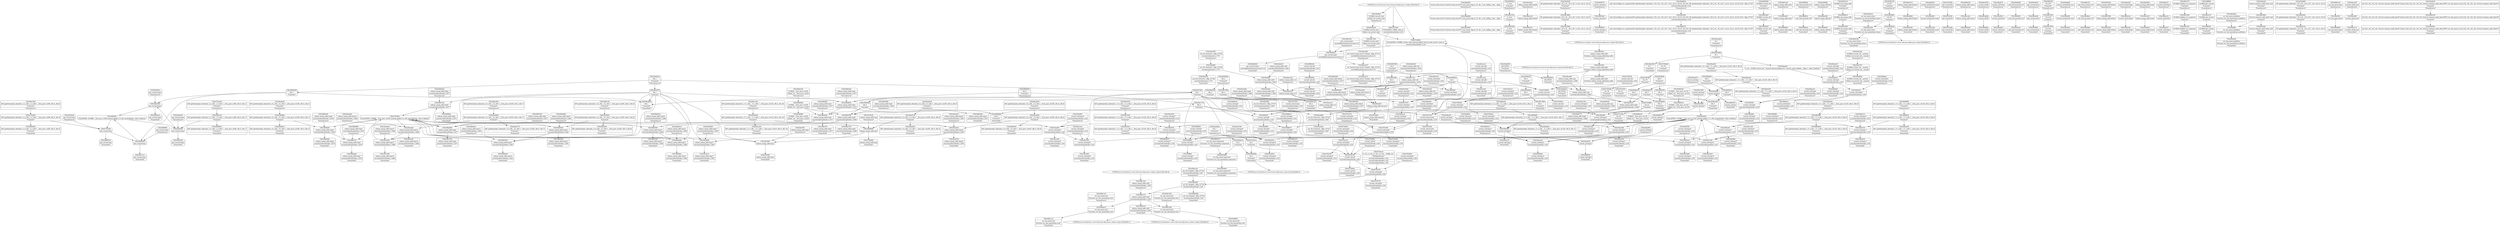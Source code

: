 digraph {
	CE0x56bb550 [shape=record,shape=Mrecord,label="{CE0x56bb550|current_sid:tmp|*SummSink*}"]
	CE0x56ebf50 [shape=record,shape=Mrecord,label="{CE0x56ebf50|%struct.task_struct*_(%struct.task_struct**)*_asm_movq_%gs:$_1:P_,$0_,_r,im,_dirflag_,_fpsr_,_flags_|*SummSource*}"]
	CE0x56a29f0 [shape=record,shape=Mrecord,label="{CE0x56a29f0|current_sid:tmp3|*SummSource*}"]
	CE0x56c7770 [shape=record,shape=Mrecord,label="{CE0x56c7770|i64_0|*Constant*}"]
	CE0x56eec90 [shape=record,shape=Mrecord,label="{CE0x56eec90|current_sid:tmp8|security/selinux/hooks.c,218|*SummSource*}"]
	CE0x5700830 [shape=record,shape=Mrecord,label="{CE0x5700830|current_sid:cred|security/selinux/hooks.c,218|*SummSink*}"]
	CE0x56ce040 [shape=record,shape=Mrecord,label="{CE0x56ce040|_ret_i32_%retval.0,_!dbg_!27727|security/selinux/hooks.c,3287|*SummSink*}"]
	CE0x56b58c0 [shape=record,shape=Mrecord,label="{CE0x56b58c0|i1_true|*Constant*|*SummSource*}"]
	CE0x56eb150 [shape=record,shape=Mrecord,label="{CE0x56eb150|current_sid:tmp13|security/selinux/hooks.c,218}"]
	CE0x6d55040 [shape=record,shape=Mrecord,label="{CE0x6d55040|selinux_mmap_addr:tobool|security/selinux/hooks.c,3277}"]
	CE0x56a3a30 [shape=record,shape=Mrecord,label="{CE0x56a3a30|selinux_mmap_addr:if.end4}"]
	"CONST[source:0(mediator),value:2(dynamic)][purpose:{object,subject}][SnkIdx:0]"
	CE0x56acd00 [shape=record,shape=Mrecord,label="{CE0x56acd00|selinux_mmap_addr:cmp|security/selinux/hooks.c,3280|*SummSource*}"]
	CE0x56b8b90 [shape=record,shape=Mrecord,label="{CE0x56b8b90|selinux_mmap_addr:tmp6|security/selinux/hooks.c,3278}"]
	CE0x56c5990 [shape=record,shape=Mrecord,label="{CE0x56c5990|i8*_getelementptr_inbounds_(_45_x_i8_,_45_x_i8_*_.str12,_i32_0,_i32_0)|*Constant*|*SummSink*}"]
	CE0x56bd830 [shape=record,shape=Mrecord,label="{CE0x56bd830|i64_65536|*Constant*}"]
	CE0x56b4b40 [shape=record,shape=Mrecord,label="{CE0x56b4b40|selinux_mmap_addr:tmp6|security/selinux/hooks.c,3278|*SummSink*}"]
	CE0x56b0e10 [shape=record,shape=Mrecord,label="{CE0x56b0e10|avc_has_perm:ssid|Function::avc_has_perm&Arg::ssid::}"]
	CE0x56b74a0 [shape=record,shape=Mrecord,label="{CE0x56b74a0|selinux_mmap_addr:tmp5|security/selinux/hooks.c,3277}"]
	CE0x5695570 [shape=record,shape=Mrecord,label="{CE0x5695570|current_sid:entry|*SummSource*}"]
	CE0x56e8070 [shape=record,shape=Mrecord,label="{CE0x56e8070|_call_void_lockdep_rcu_suspicious(i8*_getelementptr_inbounds_(_25_x_i8_,_25_x_i8_*_.str3,_i32_0,_i32_0),_i32_218,_i8*_getelementptr_inbounds_(_45_x_i8_,_45_x_i8_*_.str12,_i32_0,_i32_0))_#10,_!dbg_!27727|security/selinux/hooks.c,218|*SummSink*}"]
	CE0x56ee2e0 [shape=record,shape=Mrecord,label="{CE0x56ee2e0|i64*_getelementptr_inbounds_(_11_x_i64_,_11_x_i64_*___llvm_gcov_ctr125,_i64_0,_i64_0)|*Constant*}"]
	CE0x56950d0 [shape=record,shape=Mrecord,label="{CE0x56950d0|GLOBAL:current_sid|*Constant*|*SummSource*}"]
	CE0x56aeab0 [shape=record,shape=Mrecord,label="{CE0x56aeab0|selinux_mmap_addr:tmp14|security/selinux/hooks.c,3286}"]
	CE0x56be890 [shape=record,shape=Mrecord,label="{CE0x56be890|selinux_mmap_addr:tmp4|security/selinux/hooks.c,3277}"]
	CE0x56ee3f0 [shape=record,shape=Mrecord,label="{CE0x56ee3f0|i64*_getelementptr_inbounds_(_11_x_i64_,_11_x_i64_*___llvm_gcov_ctr125,_i64_0,_i64_0)|*Constant*|*SummSource*}"]
	CE0x5697aa0 [shape=record,shape=Mrecord,label="{CE0x5697aa0|selinux_mmap_addr:entry|*SummSource*}"]
	CE0x5699ec0 [shape=record,shape=Mrecord,label="{CE0x5699ec0|_call_void_mcount()_#3|*SummSink*}"]
	CE0x56b8fe0 [shape=record,shape=Mrecord,label="{CE0x56b8fe0|selinux_mmap_addr:tmp11|security/selinux/hooks.c,3280|*SummSink*}"]
	CE0x5701260 [shape=record,shape=Mrecord,label="{CE0x5701260|i32_22|*Constant*|*SummSink*}"]
	CE0x56bbe60 [shape=record,shape=Mrecord,label="{CE0x56bbe60|_ret_i32_%tmp24,_!dbg_!27742|security/selinux/hooks.c,220}"]
	CE0x5693800 [shape=record,shape=Mrecord,label="{CE0x5693800|avc_has_perm:requested|Function::avc_has_perm&Arg::requested::|*SummSink*}"]
	CE0x569a9e0 [shape=record,shape=Mrecord,label="{CE0x569a9e0|i64_3|*Constant*}"]
	CE0x56be6b0 [shape=record,shape=Mrecord,label="{CE0x56be6b0|selinux_mmap_addr:tmp3|security/selinux/hooks.c,3277|*SummSource*}"]
	CE0x7619a30 [shape=record,shape=Mrecord,label="{CE0x7619a30|selinux_mmap_addr:tmp|*SummSource*}"]
	CE0x56a6b80 [shape=record,shape=Mrecord,label="{CE0x56a6b80|selinux_mmap_addr:bb|*SummSource*}"]
	CE0x56befb0 [shape=record,shape=Mrecord,label="{CE0x56befb0|current_sid:tmp9|security/selinux/hooks.c,218|*SummSink*}"]
	CE0x56b3210 [shape=record,shape=Mrecord,label="{CE0x56b3210|GLOBAL:cap_mmap_addr|*Constant*|*SummSource*}"]
	CE0x56c6330 [shape=record,shape=Mrecord,label="{CE0x56c6330|avc_has_perm:tclass|Function::avc_has_perm&Arg::tclass::|*SummSink*}"]
	CE0x56c6440 [shape=record,shape=Mrecord,label="{CE0x56c6440|get_current:tmp|*SummSource*}"]
	CE0x57016a0 [shape=record,shape=Mrecord,label="{CE0x57016a0|current_sid:security|security/selinux/hooks.c,218|*SummSink*}"]
	CE0x5700df0 [shape=record,shape=Mrecord,label="{CE0x5700df0|i32_22|*Constant*}"]
	CE0x56bd960 [shape=record,shape=Mrecord,label="{CE0x56bd960|selinux_mmap_addr:tmp7|security/selinux/hooks.c,3278|*SummSource*}"]
	CE0x56cc340 [shape=record,shape=Mrecord,label="{CE0x56cc340|current_sid:tmp20|security/selinux/hooks.c,218}"]
	CE0x5698ee0 [shape=record,shape=Mrecord,label="{CE0x5698ee0|current_sid:tmp6|security/selinux/hooks.c,218|*SummSource*}"]
	CE0x5701b70 [shape=record,shape=Mrecord,label="{CE0x5701b70|current_sid:tmp22|security/selinux/hooks.c,218|*SummSource*}"]
	CE0x56a63f0 [shape=record,shape=Mrecord,label="{CE0x56a63f0|get_current:tmp2|*SummSink*}"]
	CE0x56be310 [shape=record,shape=Mrecord,label="{CE0x56be310|selinux_mmap_addr:call2|security/selinux/hooks.c,3281|*SummSink*}"]
	CE0x56a6710 [shape=record,shape=Mrecord,label="{CE0x56a6710|selinux_mmap_addr:if.then1|*SummSource*}"]
	CE0x56a9170 [shape=record,shape=Mrecord,label="{CE0x56a9170|selinux_mmap_addr:tmp8|security/selinux/hooks.c,3280|*SummSink*}"]
	CE0x56b7960 [shape=record,shape=Mrecord,label="{CE0x56b7960|i32_0|*Constant*|*SummSource*}"]
	CE0x56cce40 [shape=record,shape=Mrecord,label="{CE0x56cce40|current_sid:call4|security/selinux/hooks.c,218|*SummSink*}"]
	CE0x56a14a0 [shape=record,shape=Mrecord,label="{CE0x56a14a0|current_sid:tmp10|security/selinux/hooks.c,218|*SummSink*}"]
	CE0x56c6250 [shape=record,shape=Mrecord,label="{CE0x56c6250|avc_has_perm:tclass|Function::avc_has_perm&Arg::tclass::}"]
	CE0x56b3280 [shape=record,shape=Mrecord,label="{CE0x56b3280|GLOBAL:cap_mmap_addr|*Constant*|*SummSink*}"]
	CE0x56ef400 [shape=record,shape=Mrecord,label="{CE0x56ef400|current_sid:land.lhs.true2}"]
	CE0x5702f30 [shape=record,shape=Mrecord,label="{CE0x5702f30|get_current:bb}"]
	CE0x56a81f0 [shape=record,shape=Mrecord,label="{CE0x56a81f0|selinux_mmap_addr:cmp|security/selinux/hooks.c,3280|*SummSink*}"]
	CE0x56a6280 [shape=record,shape=Mrecord,label="{CE0x56a6280|i64*_getelementptr_inbounds_(_9_x_i64_,_9_x_i64_*___llvm_gcov_ctr255,_i64_0,_i64_0)|*Constant*|*SummSink*}"]
	CE0x56963d0 [shape=record,shape=Mrecord,label="{CE0x56963d0|selinux_mmap_addr:return|*SummSink*}"]
	CE0x56c86d0 [shape=record,shape=Mrecord,label="{CE0x56c86d0|current_sid:bb}"]
	CE0x56adc10 [shape=record,shape=Mrecord,label="{CE0x56adc10|selinux_mmap_addr:rc.0}"]
	CE0x56e8a40 [shape=record,shape=Mrecord,label="{CE0x56e8a40|i64*_getelementptr_inbounds_(_11_x_i64_,_11_x_i64_*___llvm_gcov_ctr125,_i64_0,_i64_1)|*Constant*|*SummSource*}"]
	"CONST[source:0(mediator),value:2(dynamic)][purpose:{object,subject}][SrcIdx:4]"
	CE0x56a2f00 [shape=record,shape=Mrecord,label="{CE0x56a2f00|current_sid:if.end}"]
	CE0x56bc140 [shape=record,shape=Mrecord,label="{CE0x56bc140|_ret_i32_%tmp24,_!dbg_!27742|security/selinux/hooks.c,220|*SummSource*}"]
	CE0x569fe60 [shape=record,shape=Mrecord,label="{CE0x569fe60|current_sid:tmp7|security/selinux/hooks.c,218|*SummSource*}"]
	CE0x56c0950 [shape=record,shape=Mrecord,label="{CE0x56c0950|selinux_mmap_addr:tmp8|security/selinux/hooks.c,3280}"]
	CE0x56b06f0 [shape=record,shape=Mrecord,label="{CE0x56b06f0|_call_void_mcount()_#3}"]
	CE0x5698c60 [shape=record,shape=Mrecord,label="{CE0x5698c60|current_sid:tmp5|security/selinux/hooks.c,218|*SummSource*}"]
	CE0x56b6630 [shape=record,shape=Mrecord,label="{CE0x56b6630|selinux_mmap_addr:tmp2|security/selinux/hooks.c,3277}"]
	CE0x56c9e00 [shape=record,shape=Mrecord,label="{CE0x56c9e00|get_current:entry}"]
	CE0x56be7f0 [shape=record,shape=Mrecord,label="{CE0x56be7f0|selinux_mmap_addr:tmp3|security/selinux/hooks.c,3277|*SummSink*}"]
	CE0x569d8d0 [shape=record,shape=Mrecord,label="{CE0x569d8d0|i64*_getelementptr_inbounds_(_11_x_i64_,_11_x_i64_*___llvm_gcov_ctr125,_i64_0,_i64_1)|*Constant*}"]
	CE0x56c7870 [shape=record,shape=Mrecord,label="{CE0x56c7870|current_sid:tmp4|security/selinux/hooks.c,218}"]
	CE0x569ca00 [shape=record,shape=Mrecord,label="{CE0x569ca00|current_sid:tmp2|*SummSource*}"]
	CE0x56bde60 [shape=record,shape=Mrecord,label="{CE0x56bde60|selinux_mmap_addr:tmp13|security/selinux/hooks.c,3281|*SummSink*}"]
	CE0x56a3bd0 [shape=record,shape=Mrecord,label="{CE0x56a3bd0|current_sid:tmp16|security/selinux/hooks.c,218|*SummSink*}"]
	CE0x5700760 [shape=record,shape=Mrecord,label="{CE0x5700760|current_sid:cred|security/selinux/hooks.c,218|*SummSource*}"]
	CE0x569f5c0 [shape=record,shape=Mrecord,label="{CE0x569f5c0|_call_void_mcount()_#3}"]
	CE0x5695440 [shape=record,shape=Mrecord,label="{CE0x5695440|current_sid:entry}"]
	CE0x56a6cf0 [shape=record,shape=Mrecord,label="{CE0x56a6cf0|get_current:tmp2|*SummSource*}"]
	CE0x572ae00 [shape=record,shape=Mrecord,label="{CE0x572ae00|i64*_getelementptr_inbounds_(_2_x_i64_,_2_x_i64_*___llvm_gcov_ctr98,_i64_0,_i64_1)|*Constant*|*SummSource*}"]
	CE0x56cf5f0 [shape=record,shape=Mrecord,label="{CE0x56cf5f0|selinux_mmap_addr:tmp1|*SummSink*}"]
	CE0x56be1e0 [shape=record,shape=Mrecord,label="{CE0x56be1e0|selinux_mmap_addr:call2|security/selinux/hooks.c,3281|*SummSource*}"]
	CE0x56c5860 [shape=record,shape=Mrecord,label="{CE0x56c5860|i8*_getelementptr_inbounds_(_45_x_i8_,_45_x_i8_*_.str12,_i32_0,_i32_0)|*Constant*}"]
	CE0x56a15d0 [shape=record,shape=Mrecord,label="{CE0x56a15d0|current_sid:tmp11|security/selinux/hooks.c,218}"]
	CE0x56b11c0 [shape=record,shape=Mrecord,label="{CE0x56b11c0|avc_has_perm:ssid|Function::avc_has_perm&Arg::ssid::|*SummSink*}"]
	CE0x56f1500 [shape=record,shape=Mrecord,label="{CE0x56f1500|i32_218|*Constant*}"]
	CE0x5699950 [shape=record,shape=Mrecord,label="{CE0x5699950|i64*_getelementptr_inbounds_(_11_x_i64_,_11_x_i64_*___llvm_gcov_ctr125,_i64_0,_i64_6)|*Constant*|*SummSource*}"]
	CE0x56a6190 [shape=record,shape=Mrecord,label="{CE0x56a6190|i64*_getelementptr_inbounds_(_9_x_i64_,_9_x_i64_*___llvm_gcov_ctr255,_i64_0,_i64_0)|*Constant*|*SummSource*}"]
	CE0x5692a70 [shape=record,shape=Mrecord,label="{CE0x5692a70|i16_45|*Constant*|*SummSource*}"]
	CE0x56b7200 [shape=record,shape=Mrecord,label="{CE0x56b7200|selinux_mmap_addr:tmp4|security/selinux/hooks.c,3277|*SummSource*}"]
	CE0x56a9310 [shape=record,shape=Mrecord,label="{CE0x56a9310|i64_5|*Constant*}"]
	CE0x56b4260 [shape=record,shape=Mrecord,label="{CE0x56b4260|selinux_mmap_addr:tobool|security/selinux/hooks.c,3277|*SummSource*}"]
	CE0x56cb030 [shape=record,shape=Mrecord,label="{CE0x56cb030|i64*_getelementptr_inbounds_(_9_x_i64_,_9_x_i64_*___llvm_gcov_ctr255,_i64_0,_i64_8)|*Constant*|*SummSink*}"]
	CE0x56cba80 [shape=record,shape=Mrecord,label="{CE0x56cba80|current_sid:tmp19|security/selinux/hooks.c,218}"]
	CE0x76199c0 [shape=record,shape=Mrecord,label="{CE0x76199c0|COLLAPSED:_GCMRE___llvm_gcov_ctr255_internal_global_9_x_i64_zeroinitializer:_elem_0:default:}"]
	CE0x56ebbf0 [shape=record,shape=Mrecord,label="{CE0x56ebbf0|current_sid:land.lhs.true|*SummSource*}"]
	CE0x56cbf00 [shape=record,shape=Mrecord,label="{CE0x56cbf00|current_sid:tmp19|security/selinux/hooks.c,218|*SummSource*}"]
	CE0x56ca560 [shape=record,shape=Mrecord,label="{CE0x56ca560|selinux_mmap_addr:tmp15|security/selinux/hooks.c,3286|*SummSink*}"]
	CE0x5703bb0 [shape=record,shape=Mrecord,label="{CE0x5703bb0|i64*_getelementptr_inbounds_(_2_x_i64_,_2_x_i64_*___llvm_gcov_ctr98,_i64_0,_i64_0)|*Constant*}"]
	CE0x56ca9d0 [shape=record,shape=Mrecord,label="{CE0x56ca9d0|i64*_getelementptr_inbounds_(_9_x_i64_,_9_x_i64_*___llvm_gcov_ctr255,_i64_0,_i64_8)|*Constant*}"]
	CE0x56991d0 [shape=record,shape=Mrecord,label="{CE0x56991d0|i64_1|*Constant*}"]
	CE0x56ea140 [shape=record,shape=Mrecord,label="{CE0x56ea140|current_sid:tmp11|security/selinux/hooks.c,218|*SummSink*}"]
	CE0x57015c0 [shape=record,shape=Mrecord,label="{CE0x57015c0|current_sid:security|security/selinux/hooks.c,218}"]
	CE0x5702ca0 [shape=record,shape=Mrecord,label="{CE0x5702ca0|0:_i32,_4:_i32,_8:_i32,_12:_i32,_:_CMRE_4,8_|*MultipleSource*|security/selinux/hooks.c,218|security/selinux/hooks.c,218|security/selinux/hooks.c,220}"]
	CE0x56956e0 [shape=record,shape=Mrecord,label="{CE0x56956e0|current_sid:entry|*SummSink*}"]
	CE0x56c8e20 [shape=record,shape=Mrecord,label="{CE0x56c8e20|selinux_mmap_addr:call|security/selinux/hooks.c,3276|*SummSink*}"]
	CE0x5703280 [shape=record,shape=Mrecord,label="{CE0x5703280|get_current:tmp}"]
	CE0x56b6fc0 [shape=record,shape=Mrecord,label="{CE0x56b6fc0|selinux_mmap_addr:tmp5|security/selinux/hooks.c,3277|*SummSink*}"]
	CE0x56939d0 [shape=record,shape=Mrecord,label="{CE0x56939d0|avc_has_perm:requested|Function::avc_has_perm&Arg::requested::}"]
	CE0x56bd660 [shape=record,shape=Mrecord,label="{CE0x56bd660|_call_void_mcount()_#3|*SummSink*}"]
	CE0x56cf550 [shape=record,shape=Mrecord,label="{CE0x56cf550|selinux_mmap_addr:tmp1|*SummSource*}"]
	CE0x5701450 [shape=record,shape=Mrecord,label="{CE0x5701450|COLLAPSED:_CMRE:_elem_0::|security/selinux/hooks.c,218}"]
	CE0x56a5930 [shape=record,shape=Mrecord,label="{CE0x56a5930|selinux_mmap_addr:call|security/selinux/hooks.c,3276|*SummSource*}"]
	CE0x56e7c10 [shape=record,shape=Mrecord,label="{CE0x56e7c10|get_current:tmp1|*SummSink*}"]
	CE0x56ee1d0 [shape=record,shape=Mrecord,label="{CE0x56ee1d0|current_sid:land.lhs.true2|*SummSink*}"]
	CE0x56c0a60 [shape=record,shape=Mrecord,label="{CE0x56c0a60|selinux_mmap_addr:tmp8|security/selinux/hooks.c,3280|*SummSource*}"]
	CE0x56e7da0 [shape=record,shape=Mrecord,label="{CE0x56e7da0|i64*_getelementptr_inbounds_(_2_x_i64_,_2_x_i64_*___llvm_gcov_ctr98,_i64_0,_i64_0)|*Constant*|*SummSource*}"]
	CE0x56b1280 [shape=record,shape=Mrecord,label="{CE0x56b1280|avc_has_perm:tsid|Function::avc_has_perm&Arg::tsid::}"]
	CE0x5703660 [shape=record,shape=Mrecord,label="{CE0x5703660|current_sid:tmp24|security/selinux/hooks.c,220|*SummSource*}"]
	CE0x57019f0 [shape=record,shape=Mrecord,label="{CE0x57019f0|current_sid:tmp22|security/selinux/hooks.c,218}"]
	CE0x56c0850 [shape=record,shape=Mrecord,label="{CE0x56c0850|i64*_getelementptr_inbounds_(_9_x_i64_,_9_x_i64_*___llvm_gcov_ctr255,_i64_0,_i64_6)|*Constant*}"]
	CE0x56c0650 [shape=record,shape=Mrecord,label="{CE0x56c0650|i64_1|*Constant*|*SummSink*}"]
	CE0x56b9610 [shape=record,shape=Mrecord,label="{CE0x56b9610|GLOBAL:cap_mmap_addr|*Constant*}"]
	CE0x56b5a80 [shape=record,shape=Mrecord,label="{CE0x56b5a80|i1_true|*Constant*|*SummSink*}"]
	CE0x56bc900 [shape=record,shape=Mrecord,label="{CE0x56bc900|i64*_getelementptr_inbounds_(_9_x_i64_,_9_x_i64_*___llvm_gcov_ctr255,_i64_0,_i64_6)|*Constant*|*SummSink*}"]
	CE0x5700cc0 [shape=record,shape=Mrecord,label="{CE0x5700cc0|current_sid:tmp21|security/selinux/hooks.c,218|*SummSource*}"]
	CE0x56ad7f0 [shape=record,shape=Mrecord,label="{CE0x56ad7f0|_ret_i32_%retval.0,_!dbg_!27728|security/selinux/avc.c,775|*SummSink*}"]
	CE0x56a8050 [shape=record,shape=Mrecord,label="{CE0x56a8050|i64_65536|*Constant*|*SummSource*}"]
	CE0x5701630 [shape=record,shape=Mrecord,label="{CE0x5701630|current_sid:security|security/selinux/hooks.c,218|*SummSource*}"]
	CE0x56978a0 [shape=record,shape=Mrecord,label="{CE0x56978a0|selinux_mmap_addr:if.then|*SummSource*}"]
	CE0x5700ee0 [shape=record,shape=Mrecord,label="{CE0x5700ee0|current_sid:tmp21|security/selinux/hooks.c,218|*SummSink*}"]
	CE0x56c8f30 [shape=record,shape=Mrecord,label="{CE0x56c8f30|get_current:tmp3|*SummSource*}"]
	CE0x56b6e90 [shape=record,shape=Mrecord,label="{CE0x56b6e90|selinux_mmap_addr:tmp5|security/selinux/hooks.c,3277|*SummSource*}"]
	CE0x56ed190 [shape=record,shape=Mrecord,label="{CE0x56ed190|i64*_getelementptr_inbounds_(_11_x_i64_,_11_x_i64_*___llvm_gcov_ctr125,_i64_0,_i64_0)|*Constant*|*SummSink*}"]
	CE0x56a1320 [shape=record,shape=Mrecord,label="{CE0x56a1320|current_sid:tmp10|security/selinux/hooks.c,218|*SummSource*}"]
	CE0x56bd160 [shape=record,shape=Mrecord,label="{CE0x56bd160|selinux_mmap_addr:tmp10|security/selinux/hooks.c,3280|*SummSink*}"]
	CE0x56cdb50 [shape=record,shape=Mrecord,label="{CE0x56cdb50|selinux_mmap_addr:tmp17|security/selinux/hooks.c,3287|*SummSource*}"]
	CE0x56a2f70 [shape=record,shape=Mrecord,label="{CE0x56a2f70|current_sid:if.end|*SummSource*}"]
	CE0x56cd3a0 [shape=record,shape=Mrecord,label="{CE0x56cd3a0|selinux_mmap_addr:tmp16|security/selinux/hooks.c,3287}"]
	CE0x56a6c80 [shape=record,shape=Mrecord,label="{CE0x56a6c80|get_current:tmp2}"]
	CE0x56b5bb0 [shape=record,shape=Mrecord,label="{CE0x56b5bb0|i64*_getelementptr_inbounds_(_11_x_i64_,_11_x_i64_*___llvm_gcov_ctr125,_i64_0,_i64_8)|*Constant*|*SummSink*}"]
	CE0x569e340 [shape=record,shape=Mrecord,label="{CE0x569e340|current_sid:do.body|*SummSink*}"]
	CE0x56a45c0 [shape=record,shape=Mrecord,label="{CE0x56a45c0|selinux_mmap_addr:if.end}"]
	CE0x56c5920 [shape=record,shape=Mrecord,label="{CE0x56c5920|i8*_getelementptr_inbounds_(_45_x_i8_,_45_x_i8_*_.str12,_i32_0,_i32_0)|*Constant*|*SummSource*}"]
	CE0x5702990 [shape=record,shape=Mrecord,label="{CE0x5702990|current_sid:sid|security/selinux/hooks.c,220|*SummSource*}"]
	CE0x56a6780 [shape=record,shape=Mrecord,label="{CE0x56a6780|selinux_mmap_addr:if.then1|*SummSink*}"]
	CE0x56cd410 [shape=record,shape=Mrecord,label="{CE0x56cd410|selinux_mmap_addr:tmp16|security/selinux/hooks.c,3287|*SummSource*}"]
	CE0x56e7660 [shape=record,shape=Mrecord,label="{CE0x56e7660|current_sid:tmp1}"]
	CE0x56ebb00 [shape=record,shape=Mrecord,label="{CE0x56ebb00|current_sid:if.end|*SummSink*}"]
	CE0x569d100 [shape=record,shape=Mrecord,label="{CE0x569d100|GLOBAL:__llvm_gcov_ctr125|Global_var:__llvm_gcov_ctr125}"]
	CE0x56c0570 [shape=record,shape=Mrecord,label="{CE0x56c0570|i64_1|*Constant*}"]
	CE0x56a6920 [shape=record,shape=Mrecord,label="{CE0x56a6920|selinux_mmap_addr:bb|*SummSink*}"]
	CE0x56c05e0 [shape=record,shape=Mrecord,label="{CE0x56c05e0|i64_1|*Constant*|*SummSource*}"]
	CE0x56af220 [shape=record,shape=Mrecord,label="{CE0x56af220|selinux_mmap_addr:call3|security/selinux/hooks.c,3282|*SummSource*}"]
	CE0x56ef210 [shape=record,shape=Mrecord,label="{CE0x56ef210|current_sid:if.then|*SummSource*}"]
	CE0x56cb7d0 [shape=record,shape=Mrecord,label="{CE0x56cb7d0|current_sid:tmp18|security/selinux/hooks.c,218|*SummSource*}"]
	CE0x569b080 [shape=record,shape=Mrecord,label="{CE0x569b080|_ret_i32_%tmp24,_!dbg_!27742|security/selinux/hooks.c,220|*SummSink*}"]
	CE0x569c2c0 [shape=record,shape=Mrecord,label="{CE0x569c2c0|current_sid:tmp6|security/selinux/hooks.c,218|*SummSink*}"]
	CE0x5692ef0 [shape=record,shape=Mrecord,label="{CE0x5692ef0|current_sid:tmp15|security/selinux/hooks.c,218}"]
	CE0x56b9d80 [shape=record,shape=Mrecord,label="{CE0x56b9d80|i64_0|*Constant*|*SummSink*}"]
	CE0x56b5520 [shape=record,shape=Mrecord,label="{CE0x56b5520|selinux_mmap_addr:tmp13|security/selinux/hooks.c,3281}"]
	CE0x5700660 [shape=record,shape=Mrecord,label="{CE0x5700660|COLLAPSED:_GCMRE_current_task_external_global_%struct.task_struct*:_elem_0::|security/selinux/hooks.c,218}"]
	CE0x56c6b00 [shape=record,shape=Mrecord,label="{CE0x56c6b00|current_sid:tobool|security/selinux/hooks.c,218}"]
	CE0x56cab40 [shape=record,shape=Mrecord,label="{CE0x56cab40|i64*_getelementptr_inbounds_(_9_x_i64_,_9_x_i64_*___llvm_gcov_ctr255,_i64_0,_i64_8)|*Constant*|*SummSource*}"]
	CE0x56ba510 [shape=record,shape=Mrecord,label="{CE0x56ba510|selinux_mmap_addr:if.end4|*SummSink*}"]
	CE0x56a47a0 [shape=record,shape=Mrecord,label="{CE0x56a47a0|i64*_getelementptr_inbounds_(_9_x_i64_,_9_x_i64_*___llvm_gcov_ctr255,_i64_0,_i64_0)|*Constant*}"]
	CE0x569ffe0 [shape=record,shape=Mrecord,label="{CE0x569ffe0|current_sid:tmp7|security/selinux/hooks.c,218|*SummSink*}"]
	CE0x56e8ba0 [shape=record,shape=Mrecord,label="{CE0x56e8ba0|i64*_getelementptr_inbounds_(_11_x_i64_,_11_x_i64_*___llvm_gcov_ctr125,_i64_0,_i64_1)|*Constant*|*SummSink*}"]
	CE0x6bac3a0 [shape=record,shape=Mrecord,label="{CE0x6bac3a0|selinux_mmap_addr:return}"]
	CE0x56eb1c0 [shape=record,shape=Mrecord,label="{CE0x56eb1c0|current_sid:tmp13|security/selinux/hooks.c,218|*SummSource*}"]
	CE0x5692ba0 [shape=record,shape=Mrecord,label="{CE0x5692ba0|i16_45|*Constant*|*SummSink*}"]
	CE0x5692f60 [shape=record,shape=Mrecord,label="{CE0x5692f60|current_sid:tmp15|security/selinux/hooks.c,218|*SummSource*}"]
	CE0x5696090 [shape=record,shape=Mrecord,label="{CE0x5696090|selinux_mmap_addr:entry|*SummSink*}"]
	CE0x56bcf10 [shape=record,shape=Mrecord,label="{CE0x56bcf10|_call_void_mcount()_#3|*SummSource*}"]
	CE0x569e1b0 [shape=record,shape=Mrecord,label="{CE0x569e1b0|current_sid:do.body}"]
	CE0x56a4520 [shape=record,shape=Mrecord,label="{CE0x56a4520|selinux_mmap_addr:if.then|*SummSink*}"]
	CE0x56cc2d0 [shape=record,shape=Mrecord,label="{CE0x56cc2d0|current_sid:tmp19|security/selinux/hooks.c,218|*SummSink*}"]
	CE0x56b50b0 [shape=record,shape=Mrecord,label="{CE0x56b50b0|selinux_mmap_addr:tmp12|security/selinux/hooks.c,3281|*SummSource*}"]
	CE0x56b3900 [shape=record,shape=Mrecord,label="{CE0x56b3900|selinux_mmap_addr:tmp10|security/selinux/hooks.c,3280}"]
	CE0x56c65b0 [shape=record,shape=Mrecord,label="{CE0x56c65b0|%struct.task_struct*_(%struct.task_struct**)*_asm_movq_%gs:$_1:P_,$0_,_r,im,_dirflag_,_fpsr_,_flags_|*SummSink*}"]
	CE0x56a4050 [shape=record,shape=Mrecord,label="{CE0x56a4050|i8_1|*Constant*|*SummSink*}"]
	CE0x56c9be0 [shape=record,shape=Mrecord,label="{CE0x56c9be0|selinux_mmap_addr:tmp15|security/selinux/hooks.c,3286|*SummSource*}"]
	CE0x56f1370 [shape=record,shape=Mrecord,label="{CE0x56f1370|GLOBAL:lockdep_rcu_suspicious|*Constant*|*SummSource*}"]
	CE0x5702180 [shape=record,shape=Mrecord,label="{CE0x5702180|current_sid:tmp23|security/selinux/hooks.c,218|*SummSink*}"]
	CE0x56c8ac0 [shape=record,shape=Mrecord,label="{CE0x56c8ac0|_call_void_mcount()_#3|*SummSink*}"]
	CE0x56926b0 [shape=record,shape=Mrecord,label="{CE0x56926b0|i64_2|*Constant*|*SummSource*}"]
	CE0x56ccf70 [shape=record,shape=Mrecord,label="{CE0x56ccf70|GLOBAL:get_current|*Constant*}"]
	CE0x56cdcc0 [shape=record,shape=Mrecord,label="{CE0x56cdcc0|selinux_mmap_addr:tmp17|security/selinux/hooks.c,3287|*SummSink*}"]
	CE0x56a2810 [shape=record,shape=Mrecord,label="{CE0x56a2810|current_sid:tmp3}"]
	CE0x73ddd90 [shape=record,shape=Mrecord,label="{CE0x73ddd90|selinux_mmap_addr:tmp|*SummSink*}"]
	CE0x56b79d0 [shape=record,shape=Mrecord,label="{CE0x56b79d0|i32_0|*Constant*|*SummSink*}"]
	CE0x56f0d30 [shape=record,shape=Mrecord,label="{CE0x56f0d30|current_sid:tobool1|security/selinux/hooks.c,218|*SummSink*}"]
	CE0x56a3d00 [shape=record,shape=Mrecord,label="{CE0x56a3d00|i8_1|*Constant*}"]
	CE0x56ca8a0 [shape=record,shape=Mrecord,label="{CE0x56ca8a0|selinux_mmap_addr:retval.0|*SummSink*}"]
	CE0x56eead0 [shape=record,shape=Mrecord,label="{CE0x56eead0|0:_i8,_:_GCMR_current_sid.__warned_internal_global_i8_0,_section_.data.unlikely_,_align_1:_elem_0:default:}"]
	CE0x56aefc0 [shape=record,shape=Mrecord,label="{CE0x56aefc0|selinux_mmap_addr:call3|security/selinux/hooks.c,3282|*SummSink*}"]
	CE0x56b1120 [shape=record,shape=Mrecord,label="{CE0x56b1120|avc_has_perm:ssid|Function::avc_has_perm&Arg::ssid::|*SummSource*}"]
	CE0x56b0640 [shape=record,shape=Mrecord,label="{CE0x56b0640|get_current:tmp4|./arch/x86/include/asm/current.h,14|*SummSink*}"]
	CE0x569db10 [shape=record,shape=Mrecord,label="{CE0x569db10|current_sid:tmp1|*SummSink*}"]
	CE0x56c5700 [shape=record,shape=Mrecord,label="{CE0x56c5700|i32_218|*Constant*|*SummSink*}"]
	CE0x56c62c0 [shape=record,shape=Mrecord,label="{CE0x56c62c0|avc_has_perm:tclass|Function::avc_has_perm&Arg::tclass::|*SummSource*}"]
	CE0x56afab0 [shape=record,shape=Mrecord,label="{CE0x56afab0|%struct.common_audit_data*_null|*Constant*|*SummSink*}"]
	CE0x56a0c20 [shape=record,shape=Mrecord,label="{CE0x56a0c20|i8*_getelementptr_inbounds_(_25_x_i8_,_25_x_i8_*_.str3,_i32_0,_i32_0)|*Constant*|*SummSink*}"]
	CE0x56c9250 [shape=record,shape=Mrecord,label="{CE0x56c9250|selinux_mmap_addr:tmp15|security/selinux/hooks.c,3286}"]
	CE0x56f0250 [shape=record,shape=Mrecord,label="{CE0x56f0250|i64_4|*Constant*}"]
	CE0x56f04c0 [shape=record,shape=Mrecord,label="{CE0x56f04c0|i64_5|*Constant*}"]
	CE0x56c5c60 [shape=record,shape=Mrecord,label="{CE0x56c5c60|i64*_getelementptr_inbounds_(_11_x_i64_,_11_x_i64_*___llvm_gcov_ctr125,_i64_0,_i64_9)|*Constant*}"]
	CE0x569e080 [shape=record,shape=Mrecord,label="{CE0x569e080|i64*_getelementptr_inbounds_(_2_x_i64_,_2_x_i64_*___llvm_gcov_ctr98,_i64_0,_i64_0)|*Constant*|*SummSink*}"]
	CE0x56ca270 [shape=record,shape=Mrecord,label="{CE0x56ca270|_ret_%struct.task_struct*_%tmp4,_!dbg_!27714|./arch/x86/include/asm/current.h,14}"]
	CE0x56c8790 [shape=record,shape=Mrecord,label="{CE0x56c8790|current_sid:bb|*SummSource*}"]
	CE0x56b56a0 [shape=record,shape=Mrecord,label="{CE0x56b56a0|selinux_mmap_addr:if.end|*SummSource*}"]
	CE0x5693cc0 [shape=record,shape=Mrecord,label="{CE0x5693cc0|avc_has_perm:requested|Function::avc_has_perm&Arg::requested::|*SummSource*}"]
	CE0x56ae2c0 [shape=record,shape=Mrecord,label="{CE0x56ae2c0|selinux_mmap_addr:rc.0|*SummSink*}"]
	CE0x56afd80 [shape=record,shape=Mrecord,label="{CE0x56afd80|_ret_i32_%retval.0,_!dbg_!27728|security/selinux/avc.c,775}"]
	CE0x5698440 [shape=record,shape=Mrecord,label="{CE0x5698440|current_sid:call|security/selinux/hooks.c,218|*SummSink*}"]
	CE0x56b35f0 [shape=record,shape=Mrecord,label="{CE0x56b35f0|selinux_mmap_addr:tmp9|security/selinux/hooks.c,3280}"]
	CE0x56cc660 [shape=record,shape=Mrecord,label="{CE0x56cc660|current_sid:tmp20|security/selinux/hooks.c,218|*SummSink*}"]
	CE0x56ed390 [shape=record,shape=Mrecord,label="{CE0x56ed390|current_sid:tmp}"]
	CE0x56be170 [shape=record,shape=Mrecord,label="{CE0x56be170|selinux_mmap_addr:call2|security/selinux/hooks.c,3281}"]
	CE0x5695820 [shape=record,shape=Mrecord,label="{CE0x5695820|GLOBAL:current_sid|*Constant*|*SummSink*}"]
	CE0x56c5e30 [shape=record,shape=Mrecord,label="{CE0x56c5e30|i64*_getelementptr_inbounds_(_11_x_i64_,_11_x_i64_*___llvm_gcov_ctr125,_i64_0,_i64_9)|*Constant*|*SummSource*}"]
	CE0x56bd510 [shape=record,shape=Mrecord,label="{CE0x56bd510|selinux_mmap_addr:tmp11|security/selinux/hooks.c,3280|*SummSource*}"]
	CE0x56a0b90 [shape=record,shape=Mrecord,label="{CE0x56a0b90|i8*_getelementptr_inbounds_(_25_x_i8_,_25_x_i8_*_.str3,_i32_0,_i32_0)|*Constant*|*SummSource*}"]
	CE0x56ff080 [shape=record,shape=Mrecord,label="{CE0x56ff080|GLOBAL:get_current|*Constant*|*SummSource*}"]
	CE0x56b5260 [shape=record,shape=Mrecord,label="{CE0x56b5260|selinux_mmap_addr:tmp12|security/selinux/hooks.c,3281|*SummSink*}"]
	CE0x56b44e0 [shape=record,shape=Mrecord,label="{CE0x56b44e0|i64_2|*Constant*}"]
	CE0x56a9000 [shape=record,shape=Mrecord,label="{CE0x56a9000|i64_4|*Constant*|*SummSink*}"]
	CE0x4f97120 [shape=record,shape=Mrecord,label="{CE0x4f97120|selinux_mmap_addr:call|security/selinux/hooks.c,3276}"]
	"CONST[source:2(external),value:0(static)][purpose:{operation}][SrcIdx:1]"
	CE0x56b3660 [shape=record,shape=Mrecord,label="{CE0x56b3660|selinux_mmap_addr:tmp9|security/selinux/hooks.c,3280|*SummSource*}"]
	CE0x56b3450 [shape=record,shape=Mrecord,label="{CE0x56b3450|selinux_mmap_addr:addr|Function::selinux_mmap_addr&Arg::addr::}"]
	CE0x56aeca0 [shape=record,shape=Mrecord,label="{CE0x56aeca0|selinux_mmap_addr:tmp14|security/selinux/hooks.c,3286|*SummSink*}"]
	CE0x56ed9b0 [shape=record,shape=Mrecord,label="{CE0x56ed9b0|GLOBAL:current_sid.__warned|Global_var:current_sid.__warned|*SummSink*}"]
	CE0x56ebdb0 [shape=record,shape=Mrecord,label="{CE0x56ebdb0|%struct.task_struct*_(%struct.task_struct**)*_asm_movq_%gs:$_1:P_,$0_,_r,im,_dirflag_,_fpsr_,_flags_}"]
	CE0x56b54b0 [shape=record,shape=Mrecord,label="{CE0x56b54b0|GLOBAL:current_sid|*Constant*}"]
	CE0x569aa50 [shape=record,shape=Mrecord,label="{CE0x569aa50|i64_3|*Constant*|*SummSource*}"]
	CE0x56eb230 [shape=record,shape=Mrecord,label="{CE0x56eb230|current_sid:tmp13|security/selinux/hooks.c,218|*SummSink*}"]
	CE0x56ba450 [shape=record,shape=Mrecord,label="{CE0x56ba450|i64_5|*Constant*|*SummSink*}"]
	CE0x56ef570 [shape=record,shape=Mrecord,label="{CE0x56ef570|current_sid:land.lhs.true2|*SummSource*}"]
	CE0x56ca830 [shape=record,shape=Mrecord,label="{CE0x56ca830|selinux_mmap_addr:retval.0|*SummSource*}"]
	CE0x5693690 [shape=record,shape=Mrecord,label="{CE0x5693690|i32_1|*Constant*|*SummSink*}"]
	CE0x569dd80 [shape=record,shape=Mrecord,label="{CE0x569dd80|_call_void_mcount()_#3|*SummSource*}"]
	CE0x56b0b60 [shape=record,shape=Mrecord,label="{CE0x56b0b60|avc_has_perm:entry|*SummSink*}"]
	CE0x56c6f20 [shape=record,shape=Mrecord,label="{CE0x56c6f20|GLOBAL:current_task|Global_var:current_task|*SummSource*}"]
	CE0x56f16f0 [shape=record,shape=Mrecord,label="{CE0x56f16f0|i32_218|*Constant*|*SummSource*}"]
	CE0x56cb550 [shape=record,shape=Mrecord,label="{CE0x56cb550|current_sid:tmp18|security/selinux/hooks.c,218}"]
	CE0x56b5df0 [shape=record,shape=Mrecord,label="{CE0x56b5df0|i64*_getelementptr_inbounds_(_11_x_i64_,_11_x_i64_*___llvm_gcov_ctr125,_i64_0,_i64_8)|*Constant*}"]
	CE0x56ad5e0 [shape=record,shape=Mrecord,label="{CE0x56ad5e0|avc_has_perm:auditdata|Function::avc_has_perm&Arg::auditdata::|*SummSource*}"]
	CE0x56c5fc0 [shape=record,shape=Mrecord,label="{CE0x56c5fc0|i64*_getelementptr_inbounds_(_11_x_i64_,_11_x_i64_*___llvm_gcov_ctr125,_i64_0,_i64_9)|*Constant*|*SummSink*}"]
	CE0x56b8c00 [shape=record,shape=Mrecord,label="{CE0x56b8c00|selinux_mmap_addr:tmp6|security/selinux/hooks.c,3278|*SummSource*}"]
	CE0x56afa40 [shape=record,shape=Mrecord,label="{CE0x56afa40|%struct.common_audit_data*_null|*Constant*|*SummSource*}"]
	CE0x56a0940 [shape=record,shape=Mrecord,label="{CE0x56a0940|i8*_getelementptr_inbounds_(_25_x_i8_,_25_x_i8_*_.str3,_i32_0,_i32_0)|*Constant*}"]
	CE0x63b8d00 [shape=record,shape=Mrecord,label="{CE0x63b8d00|GLOBAL:__llvm_gcov_ctr255|Global_var:__llvm_gcov_ctr255}"]
	CE0x56996c0 [shape=record,shape=Mrecord,label="{CE0x56996c0|i64*_getelementptr_inbounds_(_11_x_i64_,_11_x_i64_*___llvm_gcov_ctr125,_i64_0,_i64_6)|*Constant*}"]
	CE0x56ba6f0 [shape=record,shape=Mrecord,label="{CE0x56ba6f0|selinux_mmap_addr:entry}"]
	CE0x56c9eb0 [shape=record,shape=Mrecord,label="{CE0x56c9eb0|get_current:entry|*SummSource*}"]
	CE0x56ecbe0 [shape=record,shape=Mrecord,label="{CE0x56ecbe0|GLOBAL:current_sid.__warned|Global_var:current_sid.__warned|*SummSource*}"]
	CE0x56cf490 [shape=record,shape=Mrecord,label="{CE0x56cf490|selinux_mmap_addr:tmp1}"]
	CE0x56cdfd0 [shape=record,shape=Mrecord,label="{CE0x56cdfd0|_ret_i32_%retval.0,_!dbg_!27727|security/selinux/hooks.c,3287|*SummSource*}"]
	CE0x569a7b0 [shape=record,shape=Mrecord,label="{CE0x569a7b0|current_sid:tobool|security/selinux/hooks.c,218|*SummSource*}"]
	CE0x5702310 [shape=record,shape=Mrecord,label="{CE0x5702310|i32_1|*Constant*}"]
	CE0x56c6e40 [shape=record,shape=Mrecord,label="{CE0x56c6e40|GLOBAL:current_task|Global_var:current_task}"]
	CE0x56cbdd0 [shape=record,shape=Mrecord,label="{CE0x56cbdd0|i64*_getelementptr_inbounds_(_11_x_i64_,_11_x_i64_*___llvm_gcov_ctr125,_i64_0,_i64_10)|*Constant*}"]
	CE0x56aef10 [shape=record,shape=Mrecord,label="{CE0x56aef10|selinux_mmap_addr:retval.0}"]
	CE0x5693a40 [shape=record,shape=Mrecord,label="{CE0x5693a40|get_current:tmp4|./arch/x86/include/asm/current.h,14|*SummSource*}"]
	CE0x5698bf0 [shape=record,shape=Mrecord,label="{CE0x5698bf0|current_sid:tmp5|security/selinux/hooks.c,218|*SummSink*}"]
	CE0x56f0bb0 [shape=record,shape=Mrecord,label="{CE0x56f0bb0|current_sid:tobool1|security/selinux/hooks.c,218|*SummSource*}"]
	CE0x56f1290 [shape=record,shape=Mrecord,label="{CE0x56f1290|GLOBAL:lockdep_rcu_suspicious|*Constant*}"]
	CE0x569af00 [shape=record,shape=Mrecord,label="{CE0x569af00|current_sid:land.lhs.true}"]
	CE0x5701050 [shape=record,shape=Mrecord,label="{CE0x5701050|i32_22|*Constant*|*SummSource*}"]
	CE0x569ac00 [shape=record,shape=Mrecord,label="{CE0x569ac00|i64*_getelementptr_inbounds_(_2_x_i64_,_2_x_i64_*___llvm_gcov_ctr98,_i64_0,_i64_1)|*Constant*}"]
	CE0x569ece0 [shape=record,shape=Mrecord,label="{CE0x569ece0|current_sid:tmp4|security/selinux/hooks.c,218|*SummSink*}"]
	CE0x569fd20 [shape=record,shape=Mrecord,label="{CE0x569fd20|current_sid:tmp7|security/selinux/hooks.c,218}"]
	CE0x5699320 [shape=record,shape=Mrecord,label="{CE0x5699320|get_current:tmp|*SummSink*}"]
	CE0x56af0f0 [shape=record,shape=Mrecord,label="{CE0x56af0f0|selinux_mmap_addr:call3|security/selinux/hooks.c,3282}"]
	CE0x5696180 [shape=record,shape=Mrecord,label="{CE0x5696180|selinux_mmap_addr:return|*SummSource*}"]
	CE0x56cb250 [shape=record,shape=Mrecord,label="{CE0x56cb250|current_sid:tmp17|security/selinux/hooks.c,218|*SummSource*}"]
	CE0x56afc00 [shape=record,shape=Mrecord,label="{CE0x56afc00|avc_has_perm:auditdata|Function::avc_has_perm&Arg::auditdata::|*SummSink*}"]
	CE0x56bd7c0 [shape=record,shape=Mrecord,label="{CE0x56bd7c0|selinux_mmap_addr:tmp7|security/selinux/hooks.c,3278}"]
	CE0x56acbe0 [shape=record,shape=Mrecord,label="{CE0x56acbe0|selinux_mmap_addr:cmp|security/selinux/hooks.c,3280}"]
	CE0x56988f0 [shape=record,shape=Mrecord,label="{CE0x56988f0|get_current:tmp1|*SummSource*}"]
	CE0x63b8b60 [shape=record,shape=Mrecord,label="{CE0x63b8b60|i64*_getelementptr_inbounds_(_9_x_i64_,_9_x_i64_*___llvm_gcov_ctr255,_i64_0,_i64_3)|*Constant*}"]
	CE0x56b9f30 [shape=record,shape=Mrecord,label="{CE0x56b9f30|i64_5|*Constant*|*SummSource*}"]
	CE0x56ea2a0 [shape=record,shape=Mrecord,label="{CE0x56ea2a0|current_sid:tmp12|security/selinux/hooks.c,218}"]
	CE0x56c8610 [shape=record,shape=Mrecord,label="{CE0x56c8610|current_sid:land.lhs.true|*SummSink*}"]
	CE0x56af5d0 [shape=record,shape=Mrecord,label="{CE0x56af5d0|avc_has_perm:entry}"]
	CE0x57003f0 [shape=record,shape=Mrecord,label="{CE0x57003f0|i32_78|*Constant*}"]
	CE0x56cc1b0 [shape=record,shape=Mrecord,label="{CE0x56cc1b0|i64*_getelementptr_inbounds_(_11_x_i64_,_11_x_i64_*___llvm_gcov_ctr125,_i64_0,_i64_10)|*Constant*|*SummSource*}"]
	CE0x57005f0 [shape=record,shape=Mrecord,label="{CE0x57005f0|current_sid:cred|security/selinux/hooks.c,218}"]
	CE0x56b1500 [shape=record,shape=Mrecord,label="{CE0x56b1500|avc_has_perm:tsid|Function::avc_has_perm&Arg::tsid::|*SummSource*}"]
	CE0x5703750 [shape=record,shape=Mrecord,label="{CE0x5703750|current_sid:tmp24|security/selinux/hooks.c,220|*SummSink*}"]
	CE0x56c6030 [shape=record,shape=Mrecord,label="{CE0x56c6030|current_sid:tmp17|security/selinux/hooks.c,218}"]
	CE0x569d360 [shape=record,shape=Mrecord,label="{CE0x569d360|GLOBAL:__llvm_gcov_ctr125|Global_var:__llvm_gcov_ctr125|*SummSource*}"]
	CE0x569d230 [shape=record,shape=Mrecord,label="{CE0x569d230|GLOBAL:__llvm_gcov_ctr125|Global_var:__llvm_gcov_ctr125|*SummSink*}"]
	CE0x56a3aa0 [shape=record,shape=Mrecord,label="{CE0x56a3aa0|selinux_mmap_addr:if.end4|*SummSource*}"]
	CE0x56cb2c0 [shape=record,shape=Mrecord,label="{CE0x56cb2c0|current_sid:tmp17|security/selinux/hooks.c,218|*SummSink*}"]
	CE0x56b3790 [shape=record,shape=Mrecord,label="{CE0x56b3790|selinux_mmap_addr:tmp9|security/selinux/hooks.c,3280|*SummSink*}"]
	CE0x56b6140 [shape=record,shape=Mrecord,label="{CE0x56b6140|avc_has_perm:entry|*SummSource*}"]
	CE0x56e76d0 [shape=record,shape=Mrecord,label="{CE0x56e76d0|current_sid:tmp1|*SummSource*}"]
	CE0x56a8e80 [shape=record,shape=Mrecord,label="{CE0x56a8e80|i64_4|*Constant*|*SummSource*}"]
	CE0x56c7690 [shape=record,shape=Mrecord,label="{CE0x56c7690|i64_3|*Constant*|*SummSink*}"]
	CE0x5703570 [shape=record,shape=Mrecord,label="{CE0x5703570|current_sid:tmp24|security/selinux/hooks.c,220}"]
	CE0x56ae120 [shape=record,shape=Mrecord,label="{CE0x56ae120|selinux_mmap_addr:rc.0|*SummSource*}"]
	CE0x56f05f0 [shape=record,shape=Mrecord,label="{CE0x56f05f0|current_sid:tmp9|security/selinux/hooks.c,218}"]
	CE0x5692d10 [shape=record,shape=Mrecord,label="{CE0x5692d10|i32_1|*Constant*}"]
	CE0x56a46e0 [shape=record,shape=Mrecord,label="{CE0x56a46e0|selinux_mmap_addr:if.end|*SummSink*}"]
	CE0x56b5040 [shape=record,shape=Mrecord,label="{CE0x56b5040|selinux_mmap_addr:tmp12|security/selinux/hooks.c,3281}"]
	CE0x5699410 [shape=record,shape=Mrecord,label="{CE0x5699410|current_sid:tmp12|security/selinux/hooks.c,218|*SummSource*}"]
	CE0x56b9a40 [shape=record,shape=Mrecord,label="{CE0x56b9a40|selinux_mmap_addr:tmp2|security/selinux/hooks.c,3277|*SummSource*}"]
	CE0x56c9fd0 [shape=record,shape=Mrecord,label="{CE0x56c9fd0|get_current:entry|*SummSink*}"]
	CE0x57028a0 [shape=record,shape=Mrecord,label="{CE0x57028a0|current_sid:sid|security/selinux/hooks.c,220|*SummSink*}"]
	"CONST[source:0(mediator),value:2(dynamic)][purpose:{object,subject}][SnkIdx:1]"
	CE0x5699fd0 [shape=record,shape=Mrecord,label="{CE0x5699fd0|current_sid:call|security/selinux/hooks.c,218}"]
	CE0x56a7de0 [shape=record,shape=Mrecord,label="{CE0x56a7de0|current_sid:tmp14|security/selinux/hooks.c,218|*SummSink*}"]
	CE0x56cd960 [shape=record,shape=Mrecord,label="{CE0x56cd960|_ret_i32_%retval.0,_!dbg_!27727|security/selinux/hooks.c,3287}"]
	CE0x56efbd0 [shape=record,shape=Mrecord,label="{CE0x56efbd0|current_sid:tmp8|security/selinux/hooks.c,218|*SummSink*}"]
	CE0x56bdad0 [shape=record,shape=Mrecord,label="{CE0x56bdad0|selinux_mmap_addr:tmp7|security/selinux/hooks.c,3278|*SummSink*}"]
	CE0x56ae5b0 [shape=record,shape=Mrecord,label="{CE0x56ae5b0|i64*_getelementptr_inbounds_(_9_x_i64_,_9_x_i64_*___llvm_gcov_ctr255,_i64_0,_i64_7)|*Constant*|*SummSource*}"]
	CE0x56ead30 [shape=record,shape=Mrecord,label="{CE0x56ead30|i64*_getelementptr_inbounds_(_11_x_i64_,_11_x_i64_*___llvm_gcov_ctr125,_i64_0,_i64_6)|*Constant*|*SummSink*}"]
	CE0x56c7800 [shape=record,shape=Mrecord,label="{CE0x56c7800|i64_2|*Constant*}"]
	CE0x56f13e0 [shape=record,shape=Mrecord,label="{CE0x56f13e0|GLOBAL:lockdep_rcu_suspicious|*Constant*|*SummSink*}"]
	CE0x56beee0 [shape=record,shape=Mrecord,label="{CE0x56beee0|current_sid:tmp9|security/selinux/hooks.c,218|*SummSource*}"]
	CE0x56cea50 [shape=record,shape=Mrecord,label="{CE0x56cea50|current_sid:do.end|*SummSource*}"]
	CE0x5701de0 [shape=record,shape=Mrecord,label="{CE0x5701de0|current_sid:tmp22|security/selinux/hooks.c,218|*SummSink*}"]
	CE0x56bd030 [shape=record,shape=Mrecord,label="{CE0x56bd030|selinux_mmap_addr:tmp10|security/selinux/hooks.c,3280|*SummSource*}"]
	CE0x56983d0 [shape=record,shape=Mrecord,label="{CE0x56983d0|current_sid:call|security/selinux/hooks.c,218|*SummSource*}"]
	CE0x56cca30 [shape=record,shape=Mrecord,label="{CE0x56cca30|current_sid:call4|security/selinux/hooks.c,218}"]
	CE0x56e75f0 [shape=record,shape=Mrecord,label="{CE0x56e75f0|i64_1|*Constant*}"]
	CE0x56af820 [shape=record,shape=Mrecord,label="{CE0x56af820|avc_has_perm:tsid|Function::avc_has_perm&Arg::tsid::|*SummSink*}"]
	CE0x56a3ed0 [shape=record,shape=Mrecord,label="{CE0x56a3ed0|i8_1|*Constant*|*SummSource*}"]
	CE0x56932e0 [shape=record,shape=Mrecord,label="{CE0x56932e0|current_sid:tmp16|security/selinux/hooks.c,218}"]
	CE0x56c8bc0 [shape=record,shape=Mrecord,label="{CE0x56c8bc0|get_current:tmp4|./arch/x86/include/asm/current.h,14}"]
	CE0x569ca70 [shape=record,shape=Mrecord,label="{CE0x569ca70|current_sid:tmp2|*SummSink*}"]
	CE0x56a80c0 [shape=record,shape=Mrecord,label="{CE0x56a80c0|i64_65536|*Constant*|*SummSink*}"]
	CE0x569f440 [shape=record,shape=Mrecord,label="{CE0x569f440|COLLAPSED:_GCMRE___llvm_gcov_ctr98_internal_global_2_x_i64_zeroinitializer:_elem_0:default:}"]
	CE0x56c78e0 [shape=record,shape=Mrecord,label="{CE0x56c78e0|current_sid:tmp4|security/selinux/hooks.c,218|*SummSource*}"]
	CE0x5699590 [shape=record,shape=Mrecord,label="{CE0x5699590|current_sid:tmp12|security/selinux/hooks.c,218|*SummSink*}"]
	CE0x56b9d10 [shape=record,shape=Mrecord,label="{CE0x56b9d10|i64_0|*Constant*|*SummSource*}"]
	CE0x56b64b0 [shape=record,shape=Mrecord,label="{CE0x56b64b0|i64_0|*Constant*}"]
	CE0x56a4e90 [shape=record,shape=Mrecord,label="{CE0x56a4e90|i64*_getelementptr_inbounds_(_9_x_i64_,_9_x_i64_*___llvm_gcov_ctr255,_i64_0,_i64_3)|*Constant*|*SummSource*}"]
	CE0x56ba580 [shape=record,shape=Mrecord,label="{CE0x56ba580|selinux_mmap_addr:bb}"]
	CE0x56cb950 [shape=record,shape=Mrecord,label="{CE0x56cb950|current_sid:tmp18|security/selinux/hooks.c,218|*SummSink*}"]
	CE0x56cd720 [shape=record,shape=Mrecord,label="{CE0x56cd720|selinux_mmap_addr:tmp16|security/selinux/hooks.c,3287|*SummSink*}"]
	CE0x569f500 [shape=record,shape=Mrecord,label="{CE0x569f500|current_sid:tmp3|*SummSink*}"]
	CE0x56ff1b0 [shape=record,shape=Mrecord,label="{CE0x56ff1b0|GLOBAL:get_current|*Constant*|*SummSink*}"]
	"CONST[source:0(mediator),value:0(static)][purpose:{operation}][SnkIdx:3]"
	CE0x56cc4c0 [shape=record,shape=Mrecord,label="{CE0x56cc4c0|current_sid:tmp20|security/selinux/hooks.c,218|*SummSource*}"]
	CE0x56cccc0 [shape=record,shape=Mrecord,label="{CE0x56cccc0|current_sid:call4|security/selinux/hooks.c,218|*SummSource*}"]
	CE0x56cc260 [shape=record,shape=Mrecord,label="{CE0x56cc260|i64*_getelementptr_inbounds_(_11_x_i64_,_11_x_i64_*___llvm_gcov_ctr125,_i64_0,_i64_10)|*Constant*|*SummSink*}"]
	CE0x56afff0 [shape=record,shape=Mrecord,label="{CE0x56afff0|avc_has_perm:auditdata|Function::avc_has_perm&Arg::auditdata::}"]
	CE0x569e0f0 [shape=record,shape=Mrecord,label="{CE0x569e0f0|current_sid:bb|*SummSink*}"]
	CE0x56a7c60 [shape=record,shape=Mrecord,label="{CE0x56a7c60|current_sid:tmp14|security/selinux/hooks.c,218|*SummSource*}"]
	CE0x569a6e0 [shape=record,shape=Mrecord,label="{CE0x569a6e0|current_sid:tobool|security/selinux/hooks.c,218|*SummSink*}"]
	CE0x56ce170 [shape=record,shape=Mrecord,label="{CE0x56ce170|current_sid:do.end|*SummSink*}"]
	CE0x56e9fc0 [shape=record,shape=Mrecord,label="{CE0x56e9fc0|current_sid:tmp11|security/selinux/hooks.c,218|*SummSource*}"]
	CE0x56bedf0 [shape=record,shape=Mrecord,label="{CE0x56bedf0|current_sid:tmp10|security/selinux/hooks.c,218}"]
	CE0x56ef310 [shape=record,shape=Mrecord,label="{CE0x56ef310|current_sid:if.then|*SummSink*}"]
	CE0x56ad9d0 [shape=record,shape=Mrecord,label="{CE0x56ad9d0|i64*_getelementptr_inbounds_(_9_x_i64_,_9_x_i64_*___llvm_gcov_ctr255,_i64_0,_i64_7)|*Constant*}"]
	CE0x56ad780 [shape=record,shape=Mrecord,label="{CE0x56ad780|_ret_i32_%retval.0,_!dbg_!27728|security/selinux/avc.c,775|*SummSource*}"]
	CE0x569e2d0 [shape=record,shape=Mrecord,label="{CE0x569e2d0|current_sid:do.body|*SummSource*}"]
	CE0x56bdd10 [shape=record,shape=Mrecord,label="{CE0x56bdd10|selinux_mmap_addr:tmp13|security/selinux/hooks.c,3281|*SummSource*}"]
	CE0x56af4a0 [shape=record,shape=Mrecord,label="{CE0x56af4a0|i32_(i32,_i32,_i16,_i32,_%struct.common_audit_data*)*_bitcast_(i32_(i32,_i32,_i16,_i32,_%struct.common_audit_data.495*)*_avc_has_perm_to_i32_(i32,_i32,_i16,_i32,_%struct.common_audit_data*)*)|*Constant*|*SummSink*}"]
	CE0x56ca310 [shape=record,shape=Mrecord,label="{CE0x56ca310|_ret_%struct.task_struct*_%tmp4,_!dbg_!27714|./arch/x86/include/asm/current.h,14|*SummSink*}"]
	CE0x5693960 [shape=record,shape=Mrecord,label="{CE0x5693960|%struct.common_audit_data*_null|*Constant*}"]
	CE0x56ed470 [shape=record,shape=Mrecord,label="{CE0x56ed470|current_sid:tmp|*SummSource*}"]
	CE0x569f830 [shape=record,shape=Mrecord,label="{CE0x569f830|_call_void_mcount()_#3|*SummSource*}"]
	CE0x569e410 [shape=record,shape=Mrecord,label="{CE0x569e410|current_sid:if.then}"]
	CE0x5702740 [shape=record,shape=Mrecord,label="{CE0x5702740|current_sid:sid|security/selinux/hooks.c,220}"]
	CE0x569c990 [shape=record,shape=Mrecord,label="{CE0x569c990|current_sid:tmp2}"]
	CE0x5697800 [shape=record,shape=Mrecord,label="{CE0x5697800|selinux_mmap_addr:if.then}"]
	CE0x56a7a90 [shape=record,shape=Mrecord,label="{CE0x56a7a90|current_sid:tmp14|security/selinux/hooks.c,218}"]
	CE0x57004d0 [shape=record,shape=Mrecord,label="{CE0x57004d0|i32_78|*Constant*|*SummSource*}"]
	CE0x56a7f10 [shape=record,shape=Mrecord,label="{CE0x56a7f10|i1_true|*Constant*}"]
	CE0x5693560 [shape=record,shape=Mrecord,label="{CE0x5693560|current_sid:tmp16|security/selinux/hooks.c,218|*SummSource*}"]
	CE0x56b7690 [shape=record,shape=Mrecord,label="{CE0x56b7690|selinux_mmap_addr:addr|Function::selinux_mmap_addr&Arg::addr::|*SummSink*}"]
	CE0x5703a80 [shape=record,shape=Mrecord,label="{CE0x5703a80|get_current:bb|*SummSink*}"]
	CE0x56ce890 [shape=record,shape=Mrecord,label="{CE0x56ce890|current_sid:do.end}"]
	CE0x56a6990 [shape=record,shape=Mrecord,label="{CE0x56a6990|selinux_mmap_addr:if.then1}"]
	CE0x5700b40 [shape=record,shape=Mrecord,label="{CE0x5700b40|current_sid:tmp21|security/selinux/hooks.c,218}"]
	CE0x5699b50 [shape=record,shape=Mrecord,label="{CE0x5699b50|i64*_getelementptr_inbounds_(_2_x_i64_,_2_x_i64_*___llvm_gcov_ctr98,_i64_0,_i64_1)|*Constant*|*SummSink*}"]
	CE0x56e8000 [shape=record,shape=Mrecord,label="{CE0x56e8000|_call_void_lockdep_rcu_suspicious(i8*_getelementptr_inbounds_(_25_x_i8_,_25_x_i8_*_.str3,_i32_0,_i32_0),_i32_218,_i8*_getelementptr_inbounds_(_45_x_i8_,_45_x_i8_*_.str12,_i32_0,_i32_0))_#10,_!dbg_!27727|security/selinux/hooks.c,218|*SummSource*}"]
	CE0x56b34c0 [shape=record,shape=Mrecord,label="{CE0x56b34c0|selinux_mmap_addr:addr|Function::selinux_mmap_addr&Arg::addr::|*SummSource*}"]
	"CONST[source:1(input),value:2(dynamic)][purpose:{object}][SrcIdx:2]"
	CE0x5698d70 [shape=record,shape=Mrecord,label="{CE0x5698d70|current_sid:tmp6|security/selinux/hooks.c,218}"]
	CE0x56b6360 [shape=record,shape=Mrecord,label="{CE0x56b6360|selinux_mmap_addr:tmp2|security/selinux/hooks.c,3277|*SummSink*}"]
	CE0x56ec970 [shape=record,shape=Mrecord,label="{CE0x56ec970|GLOBAL:current_sid.__warned|Global_var:current_sid.__warned}"]
	CE0x56a5ba0 [shape=record,shape=Mrecord,label="{CE0x56a5ba0|get_current:tmp3}"]
	CE0x56b7330 [shape=record,shape=Mrecord,label="{CE0x56b7330|selinux_mmap_addr:tmp4|security/selinux/hooks.c,3277|*SummSink*}"]
	CE0x56b3390 [shape=record,shape=Mrecord,label="{CE0x56b3390|i32_0|*Constant*}"]
	CE0x56af430 [shape=record,shape=Mrecord,label="{CE0x56af430|i32_(i32,_i32,_i16,_i32,_%struct.common_audit_data*)*_bitcast_(i32_(i32,_i32,_i16,_i32,_%struct.common_audit_data.495*)*_avc_has_perm_to_i32_(i32,_i32,_i16,_i32,_%struct.common_audit_data*)*)|*Constant*|*SummSource*}"]
	CE0x56a4480 [shape=record,shape=Mrecord,label="{CE0x56a4480|i32_1|*Constant*|*SummSource*}"]
	CE0x56c06c0 [shape=record,shape=Mrecord,label="{CE0x56c06c0|_call_void_mcount()_#3}"]
	CE0x56a9bc0 [shape=record,shape=Mrecord,label="{CE0x56a9bc0|i64*_getelementptr_inbounds_(_9_x_i64_,_9_x_i64_*___llvm_gcov_ctr255,_i64_0,_i64_3)|*Constant*|*SummSink*}"]
	CE0x56efa30 [shape=record,shape=Mrecord,label="{CE0x56efa30|current_sid:tobool1|security/selinux/hooks.c,218}"]
	CE0x5702000 [shape=record,shape=Mrecord,label="{CE0x5702000|current_sid:tmp23|security/selinux/hooks.c,218|*SummSource*}"]
	CE0x5692720 [shape=record,shape=Mrecord,label="{CE0x5692720|i64_2|*Constant*|*SummSink*}"]
	CE0x56b5e60 [shape=record,shape=Mrecord,label="{CE0x56b5e60|i64*_getelementptr_inbounds_(_11_x_i64_,_11_x_i64_*___llvm_gcov_ctr125,_i64_0,_i64_8)|*Constant*|*SummSource*}"]
	CE0x56ae770 [shape=record,shape=Mrecord,label="{CE0x56ae770|i64*_getelementptr_inbounds_(_9_x_i64_,_9_x_i64_*___llvm_gcov_ctr255,_i64_0,_i64_7)|*Constant*|*SummSink*}"]
	CE0x56be530 [shape=record,shape=Mrecord,label="{CE0x56be530|GLOBAL:__llvm_gcov_ctr255|Global_var:__llvm_gcov_ctr255|*SummSource*}"]
	CE0x5701ce0 [shape=record,shape=Mrecord,label="{CE0x5701ce0|current_sid:tmp23|security/selinux/hooks.c,218}"]
	CE0x56a8e10 [shape=record,shape=Mrecord,label="{CE0x56a8e10|i64_4|*Constant*}"]
	CE0x5700460 [shape=record,shape=Mrecord,label="{CE0x5700460|i32_78|*Constant*|*SummSink*}"]
	CE0x56ed400 [shape=record,shape=Mrecord,label="{CE0x56ed400|COLLAPSED:_GCMRE___llvm_gcov_ctr125_internal_global_11_x_i64_zeroinitializer:_elem_0:default:}"]
	CE0x56cd9d0 [shape=record,shape=Mrecord,label="{CE0x56cd9d0|selinux_mmap_addr:tmp17|security/selinux/hooks.c,3287}"]
	CE0x56e7f90 [shape=record,shape=Mrecord,label="{CE0x56e7f90|_call_void_lockdep_rcu_suspicious(i8*_getelementptr_inbounds_(_25_x_i8_,_25_x_i8_*_.str3,_i32_0,_i32_0),_i32_218,_i8*_getelementptr_inbounds_(_45_x_i8_,_45_x_i8_*_.str12,_i32_0,_i32_0))_#10,_!dbg_!27727|security/selinux/hooks.c,218}"]
	CE0x56928f0 [shape=record,shape=Mrecord,label="{CE0x56928f0|i16_45|*Constant*}"]
	CE0x5692fd0 [shape=record,shape=Mrecord,label="{CE0x5692fd0|current_sid:tmp15|security/selinux/hooks.c,218|*SummSink*}"]
	CE0x5698550 [shape=record,shape=Mrecord,label="{CE0x5698550|i32_0|*Constant*}"]
	CE0x56ca060 [shape=record,shape=Mrecord,label="{CE0x56ca060|_ret_%struct.task_struct*_%tmp4,_!dbg_!27714|./arch/x86/include/asm/current.h,14|*SummSource*}"]
	CE0x569b190 [shape=record,shape=Mrecord,label="{CE0x569b190|i32_(i32,_i32,_i16,_i32,_%struct.common_audit_data*)*_bitcast_(i32_(i32,_i32,_i16,_i32,_%struct.common_audit_data.495*)*_avc_has_perm_to_i32_(i32,_i32,_i16,_i32,_%struct.common_audit_data*)*)|*Constant*}"]
	CE0x63b89f0 [shape=record,shape=Mrecord,label="{CE0x63b89f0|GLOBAL:__llvm_gcov_ctr255|Global_var:__llvm_gcov_ctr255|*SummSink*}"]
	CE0x5692640 [shape=record,shape=Mrecord,label="{CE0x5692640|selinux_mmap_addr:tobool|security/selinux/hooks.c,3277|*SummSink*}"]
	CE0x56edac0 [shape=record,shape=Mrecord,label="{CE0x56edac0|current_sid:tmp8|security/selinux/hooks.c,218}"]
	CE0x56be640 [shape=record,shape=Mrecord,label="{CE0x56be640|selinux_mmap_addr:tmp3|security/selinux/hooks.c,3277}"]
	CE0x5699240 [shape=record,shape=Mrecord,label="{CE0x5699240|get_current:tmp1}"]
	CE0x569efc0 [shape=record,shape=Mrecord,label="{CE0x569efc0|current_sid:tmp5|security/selinux/hooks.c,218}"]
	"CONST[source:2(external),value:2(dynamic)][purpose:{subject}][SrcIdx:3]"
	CE0x56c7000 [shape=record,shape=Mrecord,label="{CE0x56c7000|GLOBAL:current_task|Global_var:current_task|*SummSink*}"]
	CE0x56b9130 [shape=record,shape=Mrecord,label="{CE0x56b9130|i64*_getelementptr_inbounds_(_9_x_i64_,_9_x_i64_*___llvm_gcov_ctr255,_i64_0,_i64_6)|*Constant*|*SummSource*}"]
	CE0x5703900 [shape=record,shape=Mrecord,label="{CE0x5703900|get_current:bb|*SummSource*}"]
	"CONST[source:0(mediator),value:2(dynamic)][purpose:{object}][SnkIdx:2]"
	CE0x56aeb20 [shape=record,shape=Mrecord,label="{CE0x56aeb20|selinux_mmap_addr:tmp14|security/selinux/hooks.c,3286|*SummSource*}"]
	CE0x5696800 [shape=record,shape=Mrecord,label="{CE0x5696800|selinux_mmap_addr:tmp}"]
	CE0x569dce0 [shape=record,shape=Mrecord,label="{CE0x569dce0|get_current:tmp3|*SummSink*}"]
	CE0x56bd2d0 [shape=record,shape=Mrecord,label="{CE0x56bd2d0|selinux_mmap_addr:tmp11|security/selinux/hooks.c,3280}"]
	CE0x56cba80 -> CE0x56cc2d0
	CE0x5695440 -> CE0x56956e0
	CE0x56cbdd0 -> CE0x56cc260
	CE0x569c990 -> CE0x569ca70
	CE0x56af0f0 -> CE0x56aefc0
	CE0x5692ef0 -> CE0x56932e0
	CE0x56cb550 -> CE0x56ed400
	CE0x56a7a90 -> CE0x56ed400
	CE0x56c0950 -> CE0x56a9170
	CE0x56aeab0 -> CE0x56aeca0
	CE0x56a47a0 -> CE0x56a6280
	CE0x56ebdb0 -> CE0x56c65b0
	CE0x569b190 -> CE0x56af4a0
	CE0x56c0570 -> CE0x56b6630
	CE0x56950d0 -> CE0x56b54b0
	CE0x56aeb20 -> CE0x56aeab0
	CE0x56b5040 -> CE0x56b5520
	CE0x56bbe60 -> CE0x56be170
	CE0x56c5c60 -> CE0x56c6030
	CE0x56cdfd0 -> CE0x56cd960
	CE0x56cdb50 -> CE0x56cd9d0
	CE0x56c8790 -> CE0x56c86d0
	CE0x57015c0 -> CE0x57016a0
	CE0x56cd9d0 -> CE0x56cdcc0
	CE0x569a7b0 -> CE0x56c6b00
	CE0x56983d0 -> CE0x5699fd0
	"CONST[source:2(external),value:2(dynamic)][purpose:{subject}][SrcIdx:3]" -> CE0x5701450
	CE0x56996c0 -> CE0x56eb150
	CE0x56a7f10 -> CE0x56b5a80
	CE0x56e7da0 -> CE0x5703bb0
	CE0x56b8b90 -> CE0x56bd7c0
	CE0x56b3390 -> CE0x6d55040
	CE0x5698d70 -> CE0x569fd20
	CE0x56eb150 -> CE0x56a7a90
	CE0x56926b0 -> CE0x56c7800
	CE0x56b58c0 -> CE0x56a7f10
	CE0x5692f60 -> CE0x5692ef0
	CE0x5699950 -> CE0x56996c0
	CE0x56e75f0 -> CE0x56cb550
	CE0x5693a40 -> CE0x56c8bc0
	CE0x56bd960 -> CE0x56bd7c0
	CE0x5703660 -> CE0x5703570
	CE0x76199c0 -> CE0x56aeab0
	CE0x56aef10 -> CE0x56ca8a0
	CE0x56cd3a0 -> CE0x56cd9d0
	CE0x5693560 -> CE0x56932e0
	CE0x56eb150 -> CE0x56eb230
	CE0x569ac00 -> CE0x5699b50
	CE0x57015c0 -> CE0x57019f0
	CE0x57005f0 -> CE0x5700b40
	CE0x56cbdd0 -> CE0x56cba80
	CE0x56c0570 -> CE0x56cf490
	CE0x56c6f20 -> CE0x56c6e40
	CE0x56a9310 -> CE0x56ba450
	CE0x56b64b0 -> CE0x56be640
	CE0x56ea2a0 -> CE0x5699590
	CE0x56ee2e0 -> CE0x56ed190
	CE0x56ea2a0 -> CE0x56ed400
	CE0x56c5e30 -> CE0x56c5c60
	CE0x56f1500 -> CE0x56c5700
	CE0x5702310 -> CE0x5693690
	CE0x5697aa0 -> CE0x56ba6f0
	CE0x5698550 -> CE0x57015c0
	CE0x56c0950 -> CE0x56b35f0
	CE0x56c9eb0 -> CE0x56c9e00
	CE0x569a9e0 -> CE0x56c7690
	CE0x56ca270 -> CE0x56cca30
	CE0x569fd20 -> CE0x56ed400
	CE0x5700df0 -> CE0x5701260
	CE0x56b9f30 -> CE0x56f04c0
	CE0x56c05e0 -> CE0x56c0570
	CE0x56b9a40 -> CE0x56b6630
	CE0x56cb250 -> CE0x56c6030
	CE0x56c6e40 -> CE0x56c8bc0
	CE0x56ff080 -> CE0x56ccf70
	CE0x56c9250 -> CE0x76199c0
	CE0x56c7800 -> CE0x5692720
	CE0x56ee2e0 -> CE0x56ed390
	CE0x56c0850 -> CE0x56b5040
	CE0x56a1320 -> CE0x56bedf0
	CE0x56e75f0 -> CE0x56932e0
	CE0x56a2f70 -> CE0x56a2f00
	CE0x56ba6f0 -> CE0x5696090
	CE0x56932e0 -> CE0x56a3bd0
	CE0x569f830 -> CE0x569f5c0
	CE0x63b8d00 -> CE0x63b89f0
	CE0x56be640 -> CE0x56be7f0
	CE0x56c5860 -> CE0x56c5990
	CE0x56b3450 -> CE0x4f97120
	CE0x5698550 -> CE0x56c6b00
	CE0x56c06c0 -> CE0x56bd660
	CE0x56b5040 -> CE0x56b5260
	CE0x56cca30 -> CE0x56cce40
	CE0x56cc340 -> CE0x56ed400
	CE0x56b8b90 -> CE0x56b4b40
	CE0x569e410 -> CE0x56ef310
	CE0x569ca00 -> CE0x569c990
	CE0x56f0250 -> CE0x56a9000
	CE0x56b5e60 -> CE0x56b5df0
	CE0x63b8d00 -> CE0x56be640
	CE0x56acbe0 -> CE0x56c0950
	CE0x569f440 -> CE0x5703280
	CE0x56afd80 -> CE0x56ad7f0
	CE0x56be310 -> "CONST[source:0(mediator),value:2(dynamic)][purpose:{object,subject}][SnkIdx:0]"
	CE0x56b9610 -> CE0x56b3280
	CE0x56b06f0 -> CE0x56c8ac0
	CE0x56ca060 -> CE0x56ca270
	CE0x56c0a60 -> CE0x56c0950
	CE0x56b9d10 -> CE0x56b64b0
	CE0x56c6e40 -> CE0x56c7000
	CE0x6d55040 -> CE0x56b6630
	CE0x76199c0 -> CE0x56cd3a0
	CE0x56c5c60 -> CE0x56c5fc0
	CE0x56b0e10 -> CE0x56b11c0
	CE0x56ca9d0 -> CE0x56cb030
	CE0x56b5df0 -> CE0x56b5bb0
	CE0x56939d0 -> CE0x5693800
	CE0x56c7870 -> CE0x569efc0
	CE0x56a3a30 -> CE0x56ba510
	CE0x56bd7c0 -> CE0x56bdad0
	CE0x4f97120 -> CE0x6d55040
	CE0x56bbe60 -> CE0x569b080
	CE0x56c8bc0 -> CE0x56ca270
	CE0x5699fd0 -> CE0x5698440
	CE0x56ed400 -> CE0x56cba80
	CE0x56ed390 -> CE0x56e7660
	CE0x56adc10 -> CE0x56aef10
	CE0x57005f0 -> CE0x5700830
	CE0x56f1370 -> CE0x56f1290
	CE0x56b9f30 -> CE0x56a9310
	CE0x76199c0 -> CE0x56be890
	CE0x569dd80 -> CE0x56b06f0
	CE0x56a3d00 -> CE0x56eead0
	CE0x56b3390 -> CE0x56b79d0
	CE0x56beee0 -> CE0x56f05f0
	CE0x5702740 -> CE0x57028a0
	CE0x4f97120 -> CE0x56c8e20
	CE0x56e7660 -> CE0x569db10
	CE0x56f04c0 -> CE0x56f05f0
	CE0x5701050 -> CE0x5700df0
	CE0x569e1b0 -> CE0x569e340
	CE0x56a8050 -> CE0x56bd830
	CE0x56ad9d0 -> CE0x56aeab0
	"CONST[source:2(external),value:2(dynamic)][purpose:{subject}][SrcIdx:3]" -> CE0x5700660
	CE0x5698d70 -> CE0x569c2c0
	CE0x5696180 -> CE0x6bac3a0
	CE0x56b8c00 -> CE0x56b8b90
	CE0x5700760 -> CE0x57005f0
	CE0x56f1290 -> CE0x56f13e0
	CE0x56e75f0 -> CE0x56cc340
	CE0x56a3d00 -> CE0x56a4050
	CE0x56ccf70 -> CE0x56ff1b0
	CE0x56eec90 -> CE0x56edac0
	CE0x56a4480 -> CE0x5702310
	CE0x6d55040 -> CE0x5692640
	CE0x56a8e80 -> CE0x56a8e10
	CE0x569a9e0 -> CE0x56c7870
	CE0x56f0250 -> CE0x56f05f0
	CE0x56eead0 -> CE0x56edac0
	CE0x56be890 -> CE0x56b74a0
	CE0x57003f0 -> CE0x57005f0
	CE0x56cf490 -> CE0x76199c0
	CE0x56ba580 -> CE0x56a6920
	CE0x569d100 -> CE0x569d230
	CE0x56b6630 -> CE0x56b6360
	CE0x56c9250 -> CE0x56ca560
	CE0x56a15d0 -> CE0x56ea2a0
	CE0x76199c0 -> CE0x56b8b90
	CE0x56a2810 -> CE0x56ed400
	CE0x56ad780 -> CE0x56afd80
	CE0x5700cc0 -> CE0x5700b40
	CE0x56cc1b0 -> CE0x56cbdd0
	CE0x56e75f0 -> CE0x56c0650
	"CONST[source:1(input),value:2(dynamic)][purpose:{object}][SrcIdx:2]" -> CE0x56b34c0
	CE0x5703900 -> CE0x5702f30
	CE0x56e8000 -> CE0x56e7f90
	CE0x56bd830 -> CE0x56acbe0
	CE0x5703280 -> CE0x5699320
	CE0x5693690 -> "CONST[source:0(mediator),value:0(static)][purpose:{operation}][SnkIdx:3]"
	CE0x56edac0 -> CE0x56efbd0
	CE0x56b44e0 -> CE0x5692720
	CE0x5702f30 -> CE0x5703a80
	CE0x5700df0 -> CE0x57015c0
	CE0x5692ba0 -> "CONST[source:0(mediator),value:2(dynamic)][purpose:{object}][SnkIdx:2]"
	CE0x56e75f0 -> CE0x56a2810
	CE0x63b8d00 -> CE0x56b35f0
	CE0x569aa50 -> CE0x569a9e0
	CE0x5698c60 -> CE0x569efc0
	CE0x56be170 -> CE0x56b0e10
	CE0x56f05f0 -> CE0x56bedf0
	CE0x56afa40 -> CE0x5693960
	CE0x56ad9d0 -> CE0x56ae770
	CE0x5701ce0 -> CE0x5702180
	CE0x5701450 -> CE0x57019f0
	CE0x56cb550 -> CE0x56cb950
	CE0x56b34c0 -> CE0x56b3450
	CE0x56bedf0 -> CE0x56a14a0
	CE0x56978a0 -> CE0x5697800
	CE0x56ed400 -> CE0x56a15d0
	CE0x63b8b60 -> CE0x56a9bc0
	CE0x56b6630 -> CE0x56be640
	CE0x56ca9d0 -> CE0x56cd3a0
	CE0x5701b70 -> CE0x57019f0
	CE0x56af430 -> CE0x569b190
	CE0x56c9be0 -> CE0x56c9250
	CE0x5703280 -> CE0x5699240
	CE0x56afd80 -> CE0x56af0f0
	CE0x5692ef0 -> CE0x5692fd0
	CE0x5699410 -> CE0x56ea2a0
	CE0x5692d10 -> CE0x56939d0
	CE0x56a45c0 -> CE0x56a46e0
	CE0x56c7870 -> CE0x569ece0
	CE0x56b3210 -> CE0x56b9610
	CE0x56ee3f0 -> CE0x56ee2e0
	CE0x56ec970 -> CE0x56edac0
	CE0x56a3ed0 -> CE0x56a3d00
	CE0x56ad5e0 -> CE0x56afff0
	CE0x56a0b90 -> CE0x56a0940
	CE0x56be170 -> CE0x56b1280
	CE0x56b5520 -> CE0x76199c0
	CE0x56b44e0 -> CE0x56b6630
	CE0x569d8d0 -> CE0x56e8ba0
	CE0x56efa30 -> CE0x56f0d30
	CE0x56b7960 -> CE0x56b3390
	CE0x5695570 -> CE0x5695440
	CE0x5700b40 -> CE0x5700ee0
	CE0x56b35f0 -> CE0x56b3900
	CE0x56e75f0 -> CE0x56a7a90
	CE0x56ed400 -> CE0x56c6030
	CE0x5702ca0 -> CE0x5703570
	CE0x569fe60 -> CE0x569fd20
	CE0x56a8e10 -> CE0x56a9000
	CE0x5703bb0 -> CE0x569e080
	CE0x56bdd10 -> CE0x56b5520
	CE0x56996c0 -> CE0x56ead30
	CE0x56a8e10 -> CE0x56c0950
	CE0x56be640 -> CE0x56be890
	CE0x56a47a0 -> CE0x5696800
	CE0x56be890 -> CE0x56b7330
	CE0x56b35f0 -> CE0x56b3790
	CE0x5699fd0 -> CE0x56c6b00
	CE0x56ae120 -> CE0x56adc10
	CE0x56a5ba0 -> CE0x569f440
	CE0x56c6e40 -> CE0x5700660
	CE0x56cea50 -> CE0x56ce890
	CE0x56af5d0 -> CE0x56b0b60
	CE0x56c6b00 -> CE0x569a6e0
	CE0x56ef210 -> CE0x569e410
	CE0x56e75f0 -> CE0x569fd20
	CE0x56be6b0 -> CE0x56be640
	CE0x56efa30 -> CE0x56f05f0
	CE0x56b7200 -> CE0x56be890
	CE0x56c0850 -> CE0x56bc900
	CE0x569af00 -> CE0x56c8610
	CE0x56b74a0 -> CE0x76199c0
	CE0x5703570 -> CE0x56bbe60
	CE0x56cd960 -> CE0x56ce040
	CE0x56cca30 -> CE0x57005f0
	CE0x57003f0 -> CE0x5700460
	CE0x56acd00 -> CE0x56acbe0
	CE0x56ed400 -> CE0x56ed390
	CE0x4f97120 -> CE0x56adc10
	CE0x5702000 -> CE0x5701ce0
	CE0x76199c0 -> CE0x5696800
	CE0x56b5df0 -> CE0x5692ef0
	CE0x56c6030 -> CE0x56cb550
	CE0x5702990 -> CE0x5702740
	CE0x56a6b80 -> CE0x56ba580
	CE0x5699240 -> CE0x569f440
	CE0x56eb1c0 -> CE0x56eb150
	CE0x56a6710 -> CE0x56a6990
	CE0x7619a30 -> CE0x5696800
	CE0x56c05e0 -> CE0x56e75f0
	"CONST[source:2(external),value:0(static)][purpose:{operation}][SrcIdx:1]" -> CE0x56bd830
	CE0x569efc0 -> CE0x5698d70
	CE0x5692a70 -> CE0x56928f0
	CE0x5692d10 -> CE0x5693690
	CE0x56af0f0 -> CE0x56adc10
	CE0x5702310 -> CE0x5702740
	CE0x56bd830 -> CE0x56a80c0
	CE0x56c62c0 -> CE0x56c6250
	CE0x569efc0 -> CE0x5698bf0
	CE0x56ed390 -> CE0x56bb550
	CE0x76199c0 -> CE0x56b3900
	CE0x56c0570 -> CE0x56c0650
	CE0x5703bb0 -> CE0x5703280
	CE0x56b50b0 -> CE0x56b5040
	CE0x5696800 -> CE0x56cf490
	CE0x56a6190 -> CE0x56a47a0
	CE0x56e75f0 -> CE0x56e7660
	CE0x56be530 -> CE0x63b8d00
	CE0x56e8a40 -> CE0x569d8d0
	CE0x56a6c80 -> CE0x56a63f0
	CE0x56ed400 -> CE0x5692ef0
	CE0x56e76d0 -> CE0x56e7660
	CE0x56c7770 -> CE0x569efc0
	CE0x5693960 -> CE0x56afff0
	CE0x5698550 -> CE0x5702740
	CE0x56cba80 -> CE0x56cc340
	CE0x6bac3a0 -> CE0x56963d0
	CE0x56a3aa0 -> CE0x56a3a30
	CE0x56991d0 -> CE0x5699240
	CE0x56cd410 -> CE0x56cd3a0
	CE0x56b64b0 -> CE0x56b9d80
	CE0x5697800 -> CE0x56a4520
	CE0x56b1280 -> CE0x56af820
	CE0x56be1e0 -> CE0x56be170
	CE0x56928f0 -> CE0x56c6250
	CE0x5698ee0 -> CE0x5698d70
	CE0x56ed400 -> CE0x5698d70
	CE0x56bd510 -> CE0x56bd2d0
	CE0x569ac00 -> CE0x56a6c80
	CE0x5700660 -> CE0x5700b40
	CE0x56cbf00 -> CE0x56cba80
	CE0x56bd2d0 -> CE0x76199c0
	CE0x56932e0 -> CE0x56ed400
	CE0x56b9130 -> CE0x56c0850
	CE0x56c0570 -> CE0x56b5520
	CE0x56b3900 -> CE0x56bd160
	CE0x56b56a0 -> CE0x56a45c0
	CE0x5700660 -> CE0x56c8bc0
	CE0x56c7800 -> CE0x56c7870
	CE0x56c7770 -> CE0x56b9d80
	CE0x569d100 -> CE0x56bedf0
	CE0x56b6140 -> CE0x56af5d0
	CE0x56b9d10 -> CE0x56c7770
	CE0x56c0570 -> CE0x56bd2d0
	CE0x56b3450 -> CE0x56acbe0
	CE0x56b1500 -> CE0x56b1280
	CE0x56ae5b0 -> CE0x56ad9d0
	CE0x56a9310 -> CE0x56c0950
	CE0x56928f0 -> CE0x5692ba0
	CE0x56be310 -> "CONST[source:0(mediator),value:2(dynamic)][purpose:{object,subject}][SnkIdx:1]"
	CE0x56c0570 -> CE0x56cd9d0
	CE0x56b3900 -> CE0x56bd2d0
	CE0x569d360 -> CE0x569d100
	CE0x56b5520 -> CE0x56bde60
	CE0x56988f0 -> CE0x5699240
	CE0x56bc140 -> CE0x56bbe60
	CE0x56e75f0 -> CE0x56ea2a0
	CE0x56c86d0 -> CE0x569e0f0
	CE0x56bd2d0 -> CE0x56b8fe0
	CE0x56f0bb0 -> CE0x56efa30
	CE0x56a15d0 -> CE0x56ea140
	CE0x56ebf50 -> CE0x56ebdb0
	CE0x56ef570 -> CE0x56ef400
	CE0x57019f0 -> CE0x5701ce0
	CE0x5701ce0 -> CE0x5702740
	CE0x56cc340 -> CE0x56cc660
	CE0x56991d0 -> CE0x56c0650
	CE0x569e2d0 -> CE0x569e1b0
	CE0x56e7660 -> CE0x56ed400
	CE0x57004d0 -> CE0x57003f0
	CE0x56e9fc0 -> CE0x56a15d0
	CE0x56bd030 -> CE0x56b3900
	CE0x63b8b60 -> CE0x56b8b90
	CE0x5696800 -> CE0x73ddd90
	CE0x56a8e80 -> CE0x56f0250
	CE0x56b4260 -> CE0x6d55040
	CE0x56bedf0 -> CE0x56a15d0
	CE0x56a2f00 -> CE0x56ebb00
	CE0x5693cc0 -> CE0x56939d0
	CE0x56926b0 -> CE0x56b44e0
	CE0x76199c0 -> CE0x56b5040
	CE0x569f5c0 -> CE0x5699ec0
	CE0x56b64b0 -> CE0x56b35f0
	CE0x569d100 -> CE0x569efc0
	CE0x56c6b00 -> CE0x56c7870
	CE0x56c8f30 -> CE0x56a5ba0
	CE0x56f16f0 -> CE0x56f1500
	CE0x5699240 -> CE0x56e7c10
	CE0x56c9e00 -> CE0x56c9fd0
	CE0x56b6e90 -> CE0x56b74a0
	CE0x5703570 -> CE0x5703750
	CE0x56a0940 -> CE0x56a0c20
	CE0x56b74a0 -> CE0x56b6fc0
	CE0x5700660 -> CE0x57019f0
	CE0x569c990 -> CE0x56a2810
	CE0x56c7770 -> CE0x56bedf0
	CE0x56a6cf0 -> CE0x56a6c80
	CE0x56a5ba0 -> CE0x569dce0
	CE0x56ebbf0 -> CE0x569af00
	CE0x56a5930 -> CE0x4f97120
	CE0x56c6250 -> CE0x56c6330
	CE0x56ef400 -> CE0x56ee1d0
	CE0x56be170 -> CE0x56be310
	CE0x56aeab0 -> CE0x56c9250
	CE0x56a29f0 -> CE0x56a2810
	CE0x56c6440 -> CE0x5703280
	CE0x56ed470 -> CE0x56ed390
	CE0x569d8d0 -> CE0x569c990
	CE0x56bcf10 -> CE0x56c06c0
	CE0x56ca830 -> CE0x56aef10
	CE0x56c0570 -> CE0x56b74a0
	CE0x56af220 -> CE0x56af0f0
	CE0x56ed400 -> CE0x569c990
	CE0x56cd9d0 -> CE0x76199c0
	"CONST[source:0(mediator),value:2(dynamic)][purpose:{object,subject}][SrcIdx:4]" -> CE0x56be1e0
	CE0x4f97120 -> CE0x56aef10
	CE0x56adc10 -> CE0x56ae2c0
	CE0x56ec970 -> CE0x56ed9b0
	CE0x56c5920 -> CE0x56c5860
	CE0x56e7f90 -> CE0x56e8070
	CE0x56a4480 -> CE0x5692d10
	CE0x56afff0 -> CE0x56afc00
	CE0x5700660 -> CE0x5700660
	CE0x56f04c0 -> CE0x56ba450
	CE0x56b3450 -> CE0x56b7690
	CE0x569fd20 -> CE0x569ffe0
	CE0x5698550 -> CE0x57005f0
	CE0x56a7c60 -> CE0x56a7a90
	CE0x56c0570 -> CE0x56c9250
	CE0x56ce890 -> CE0x56ce170
	CE0x56a4e90 -> CE0x63b8b60
	CE0x56cf550 -> CE0x56cf490
	CE0x56ecbe0 -> CE0x56ec970
	CE0x56a2810 -> CE0x569f500
	CE0x56c05e0 -> CE0x56991d0
	CE0x56c8bc0 -> CE0x56b0640
	CE0x56edac0 -> CE0x56efa30
	CE0x56cb7d0 -> CE0x56cb550
	CE0x5693960 -> CE0x56afab0
	CE0x56b54b0 -> CE0x5695820
	CE0x56cab40 -> CE0x56ca9d0
	CE0x569f440 -> CE0x56a6c80
	CE0x56a6c80 -> CE0x56a5ba0
	CE0x56cf490 -> CE0x56cf5f0
	CE0x5702740 -> CE0x5703570
	CE0x5698550 -> CE0x56b79d0
	CE0x56b3660 -> CE0x56b35f0
	CE0x56aef10 -> CE0x56cd960
	CE0x56cd3a0 -> CE0x56cd720
	CE0x5701630 -> CE0x57015c0
	CE0x56b7960 -> CE0x5698550
	CE0x56ed400 -> CE0x56eb150
	CE0x56f05f0 -> CE0x56befb0
	CE0x56c0570 -> CE0x56bd7c0
	CE0x56a7a90 -> CE0x56a7de0
	CE0x56a6990 -> CE0x56a6780
	CE0x56cccc0 -> CE0x56cca30
	CE0x572ae00 -> CE0x569ac00
	CE0x56acbe0 -> CE0x56a81f0
	CE0x56bd7c0 -> CE0x76199c0
	CE0x56c78e0 -> CE0x56c7870
	CE0x56c6030 -> CE0x56cb2c0
	CE0x57019f0 -> CE0x5701de0
	CE0x56ca270 -> CE0x56ca310
	CE0x56991d0 -> CE0x56a5ba0
	CE0x56cc4c0 -> CE0x56cc340
	CE0x56b1120 -> CE0x56b0e10
	CE0x5700b40 -> CE0x57015c0
	"CONST[source:2(external),value:2(dynamic)][purpose:{subject}][SrcIdx:3]" -> CE0x56c6f20
}